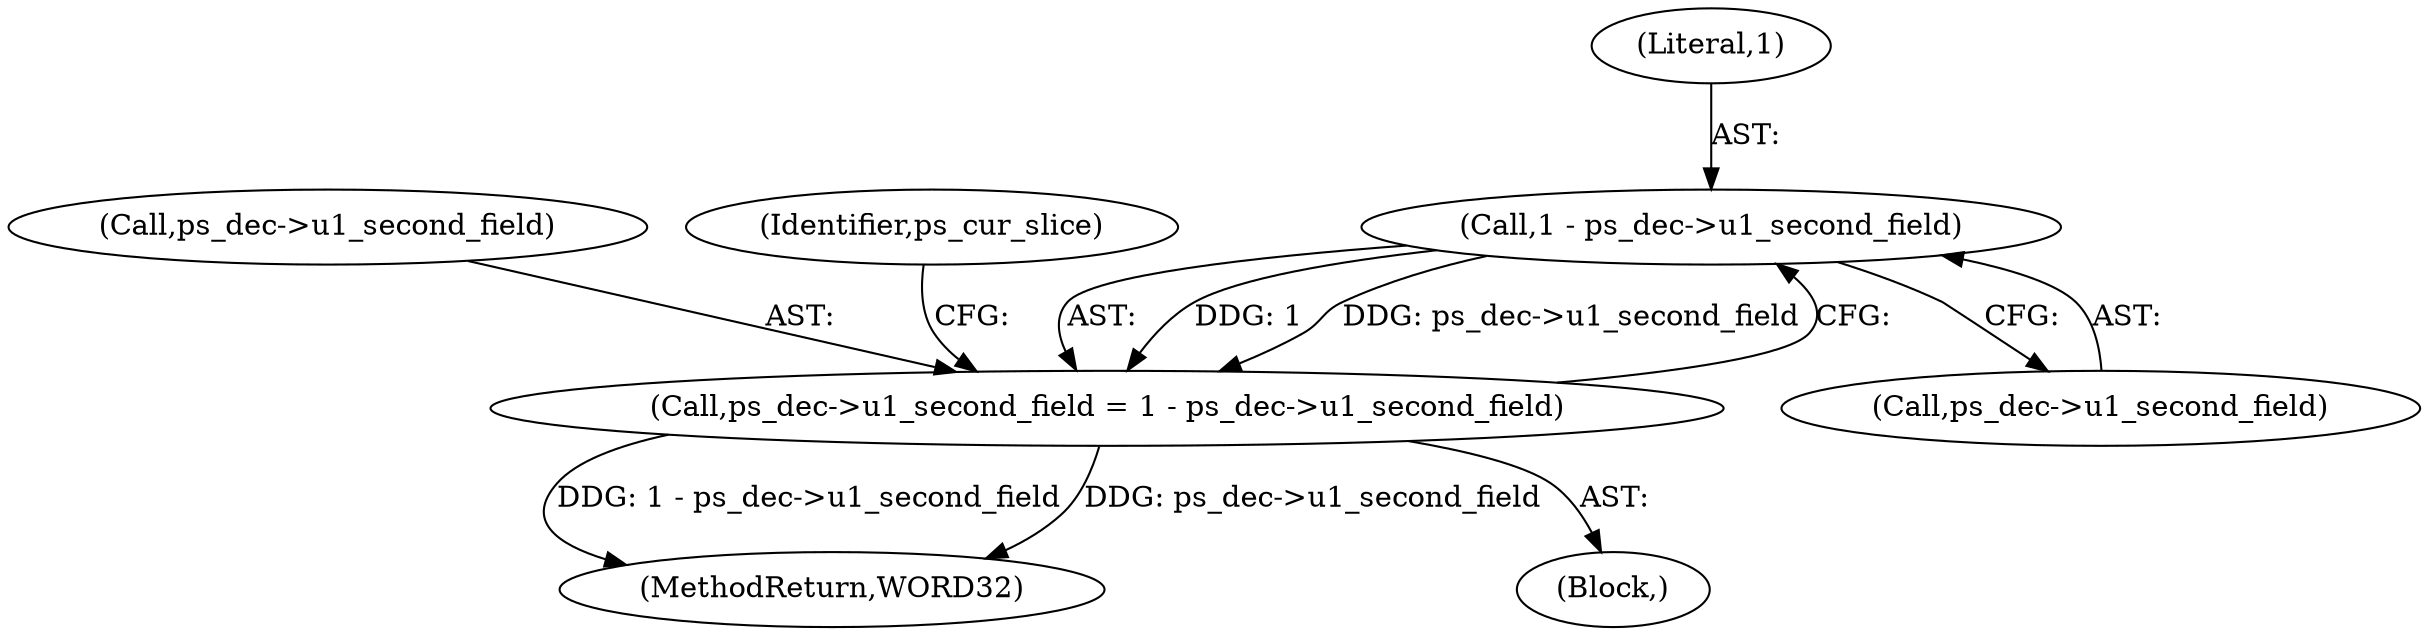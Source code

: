 digraph "0_Android_a78887bcffbc2995cf9ed72e0697acf560875e9e_2@pointer" {
"1001061" [label="(Call,1 - ps_dec->u1_second_field)"];
"1001057" [label="(Call,ps_dec->u1_second_field = 1 - ps_dec->u1_second_field)"];
"1001058" [label="(Call,ps_dec->u1_second_field)"];
"1001063" [label="(Call,ps_dec->u1_second_field)"];
"1001062" [label="(Literal,1)"];
"1001061" [label="(Call,1 - ps_dec->u1_second_field)"];
"1001068" [label="(Identifier,ps_cur_slice)"];
"1002570" [label="(MethodReturn,WORD32)"];
"1001057" [label="(Call,ps_dec->u1_second_field = 1 - ps_dec->u1_second_field)"];
"1001056" [label="(Block,)"];
"1001061" -> "1001057"  [label="AST: "];
"1001061" -> "1001063"  [label="CFG: "];
"1001062" -> "1001061"  [label="AST: "];
"1001063" -> "1001061"  [label="AST: "];
"1001057" -> "1001061"  [label="CFG: "];
"1001061" -> "1001057"  [label="DDG: 1"];
"1001061" -> "1001057"  [label="DDG: ps_dec->u1_second_field"];
"1001057" -> "1001056"  [label="AST: "];
"1001058" -> "1001057"  [label="AST: "];
"1001068" -> "1001057"  [label="CFG: "];
"1001057" -> "1002570"  [label="DDG: 1 - ps_dec->u1_second_field"];
"1001057" -> "1002570"  [label="DDG: ps_dec->u1_second_field"];
}
